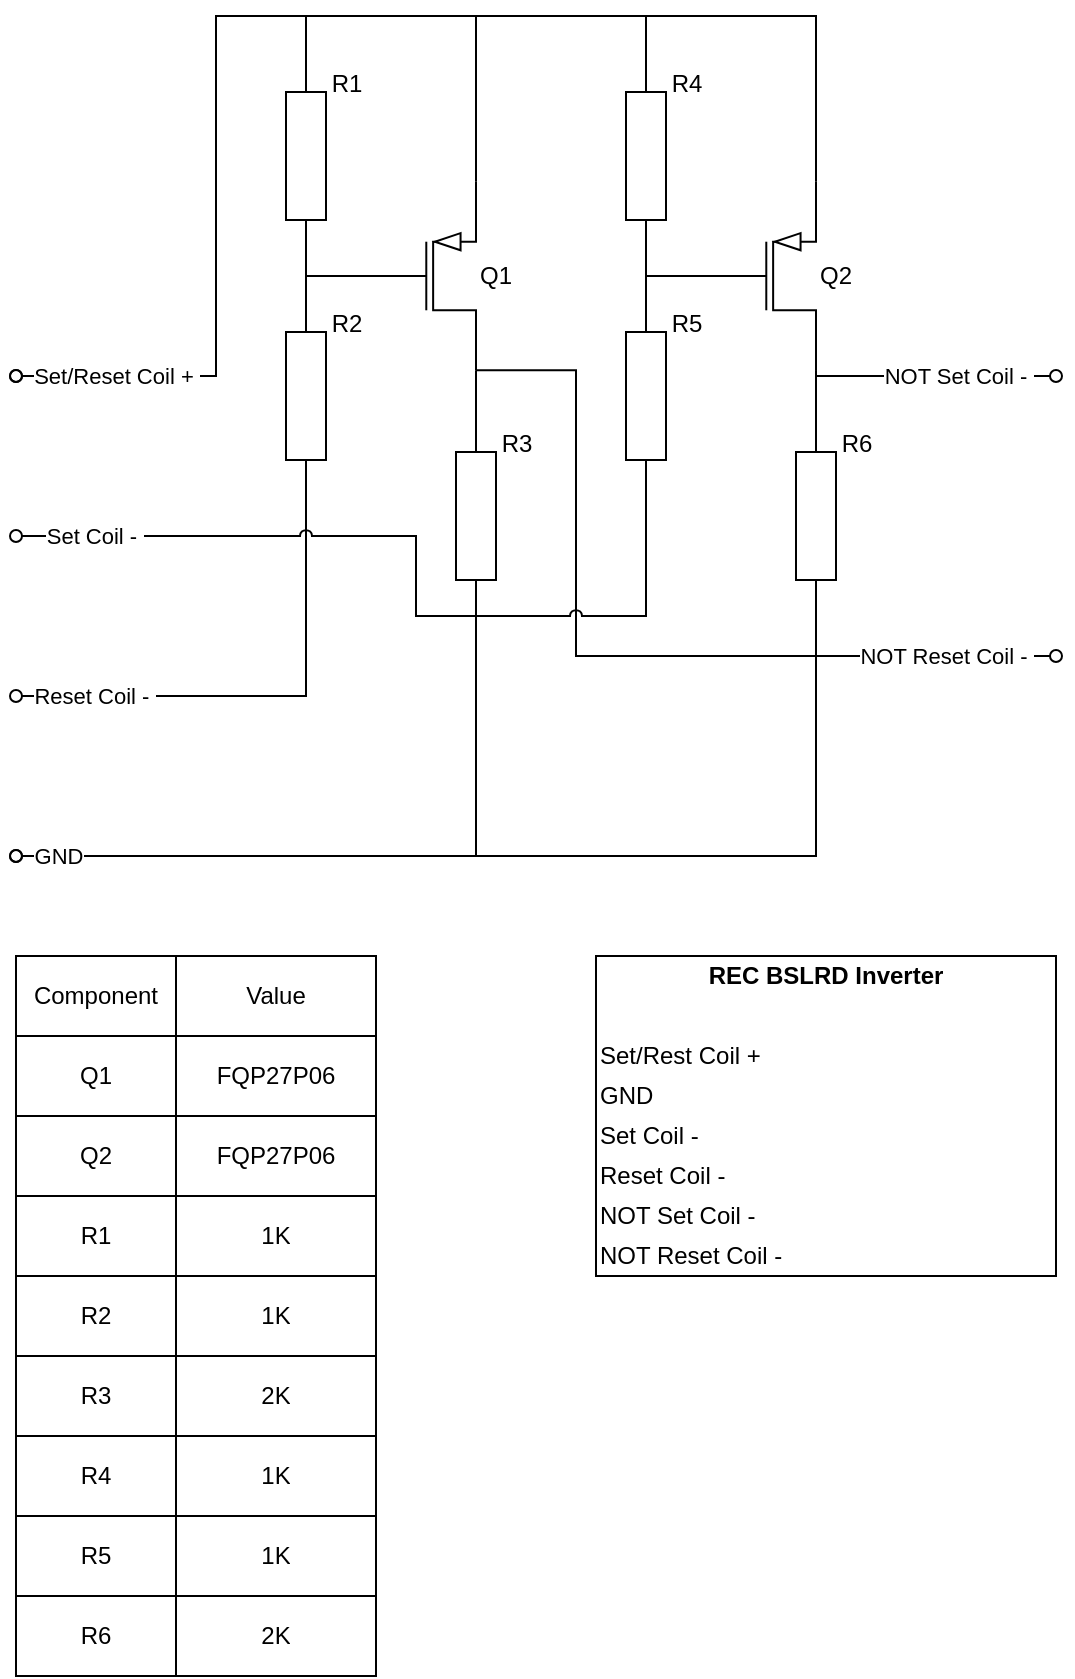 <mxfile version="13.4.5" type="device"><diagram id="pThJz1jxNFLcRq_0IUeF" name="Page-1"><mxGraphModel dx="1678" dy="1104" grid="1" gridSize="10" guides="1" tooltips="1" connect="1" arrows="1" fold="1" page="1" pageScale="1" pageWidth="850" pageHeight="1100" math="0" shadow="0"><root><mxCell id="0"/><mxCell id="1" parent="0"/><mxCell id="uLGDTPrFxgLiwaCP_mzo-57" value="" style="shape=table;html=1;whiteSpace=wrap;startSize=0;container=1;collapsible=0;childLayout=tableLayout;" vertex="1" parent="1"><mxGeometry x="280" y="630" width="180" height="360" as="geometry"/></mxCell><mxCell id="uLGDTPrFxgLiwaCP_mzo-82" value="" style="shape=partialRectangle;html=1;whiteSpace=wrap;collapsible=0;dropTarget=0;pointerEvents=0;fillColor=none;top=0;left=0;bottom=0;right=0;points=[[0,0.5],[1,0.5]];portConstraint=eastwest;" vertex="1" parent="uLGDTPrFxgLiwaCP_mzo-57"><mxGeometry width="180" height="40" as="geometry"/></mxCell><mxCell id="uLGDTPrFxgLiwaCP_mzo-83" value="Component" style="shape=partialRectangle;html=1;whiteSpace=wrap;connectable=0;overflow=hidden;fillColor=none;top=0;left=0;bottom=0;right=0;" vertex="1" parent="uLGDTPrFxgLiwaCP_mzo-82"><mxGeometry width="80" height="40" as="geometry"/></mxCell><mxCell id="uLGDTPrFxgLiwaCP_mzo-84" value="Value" style="shape=partialRectangle;html=1;whiteSpace=wrap;connectable=0;overflow=hidden;fillColor=none;top=0;left=0;bottom=0;right=0;" vertex="1" parent="uLGDTPrFxgLiwaCP_mzo-82"><mxGeometry x="80" width="100" height="40" as="geometry"/></mxCell><mxCell id="uLGDTPrFxgLiwaCP_mzo-58" value="" style="shape=partialRectangle;html=1;whiteSpace=wrap;collapsible=0;dropTarget=0;pointerEvents=0;fillColor=none;top=0;left=0;bottom=0;right=0;points=[[0,0.5],[1,0.5]];portConstraint=eastwest;" vertex="1" parent="uLGDTPrFxgLiwaCP_mzo-57"><mxGeometry y="40" width="180" height="40" as="geometry"/></mxCell><mxCell id="uLGDTPrFxgLiwaCP_mzo-59" value="Q1" style="shape=partialRectangle;html=1;whiteSpace=wrap;connectable=0;overflow=hidden;fillColor=none;top=0;left=0;bottom=0;right=0;" vertex="1" parent="uLGDTPrFxgLiwaCP_mzo-58"><mxGeometry width="80" height="40" as="geometry"/></mxCell><UserObject label="FQP27P06" link="https://cdn-shop.adafruit.com/datasheets/1794datasheet.pdf" id="uLGDTPrFxgLiwaCP_mzo-60"><mxCell style="shape=partialRectangle;html=1;whiteSpace=wrap;connectable=0;overflow=hidden;fillColor=none;top=0;left=0;bottom=0;right=0;" vertex="1" parent="uLGDTPrFxgLiwaCP_mzo-58"><mxGeometry x="80" width="100" height="40" as="geometry"/></mxCell></UserObject><mxCell id="uLGDTPrFxgLiwaCP_mzo-61" value="" style="shape=partialRectangle;html=1;whiteSpace=wrap;collapsible=0;dropTarget=0;pointerEvents=0;fillColor=none;top=0;left=0;bottom=0;right=0;points=[[0,0.5],[1,0.5]];portConstraint=eastwest;" vertex="1" parent="uLGDTPrFxgLiwaCP_mzo-57"><mxGeometry y="80" width="180" height="40" as="geometry"/></mxCell><mxCell id="uLGDTPrFxgLiwaCP_mzo-62" value="Q2" style="shape=partialRectangle;html=1;whiteSpace=wrap;connectable=0;overflow=hidden;fillColor=none;top=0;left=0;bottom=0;right=0;" vertex="1" parent="uLGDTPrFxgLiwaCP_mzo-61"><mxGeometry width="80" height="40" as="geometry"/></mxCell><UserObject label="FQP27P06" link="https://cdn-shop.adafruit.com/datasheets/1794datasheet.pdf" id="uLGDTPrFxgLiwaCP_mzo-63"><mxCell style="shape=partialRectangle;html=1;whiteSpace=wrap;connectable=0;overflow=hidden;fillColor=none;top=0;left=0;bottom=0;right=0;" vertex="1" parent="uLGDTPrFxgLiwaCP_mzo-61"><mxGeometry x="80" width="100" height="40" as="geometry"/></mxCell></UserObject><mxCell id="uLGDTPrFxgLiwaCP_mzo-64" value="" style="shape=partialRectangle;html=1;whiteSpace=wrap;collapsible=0;dropTarget=0;pointerEvents=0;fillColor=none;top=0;left=0;bottom=0;right=0;points=[[0,0.5],[1,0.5]];portConstraint=eastwest;" vertex="1" parent="uLGDTPrFxgLiwaCP_mzo-57"><mxGeometry y="120" width="180" height="40" as="geometry"/></mxCell><mxCell id="uLGDTPrFxgLiwaCP_mzo-65" value="R1" style="shape=partialRectangle;html=1;whiteSpace=wrap;connectable=0;overflow=hidden;fillColor=none;top=0;left=0;bottom=0;right=0;" vertex="1" parent="uLGDTPrFxgLiwaCP_mzo-64"><mxGeometry width="80" height="40" as="geometry"/></mxCell><mxCell id="uLGDTPrFxgLiwaCP_mzo-66" value="1K" style="shape=partialRectangle;html=1;whiteSpace=wrap;connectable=0;overflow=hidden;fillColor=none;top=0;left=0;bottom=0;right=0;" vertex="1" parent="uLGDTPrFxgLiwaCP_mzo-64"><mxGeometry x="80" width="100" height="40" as="geometry"/></mxCell><mxCell id="uLGDTPrFxgLiwaCP_mzo-67" value="" style="shape=partialRectangle;html=1;whiteSpace=wrap;collapsible=0;dropTarget=0;pointerEvents=0;fillColor=none;top=0;left=0;bottom=0;right=0;points=[[0,0.5],[1,0.5]];portConstraint=eastwest;" vertex="1" parent="uLGDTPrFxgLiwaCP_mzo-57"><mxGeometry y="160" width="180" height="40" as="geometry"/></mxCell><mxCell id="uLGDTPrFxgLiwaCP_mzo-68" value="R2" style="shape=partialRectangle;html=1;whiteSpace=wrap;connectable=0;overflow=hidden;fillColor=none;top=0;left=0;bottom=0;right=0;" vertex="1" parent="uLGDTPrFxgLiwaCP_mzo-67"><mxGeometry width="80" height="40" as="geometry"/></mxCell><mxCell id="uLGDTPrFxgLiwaCP_mzo-69" value="1K" style="shape=partialRectangle;html=1;whiteSpace=wrap;connectable=0;overflow=hidden;fillColor=none;top=0;left=0;bottom=0;right=0;" vertex="1" parent="uLGDTPrFxgLiwaCP_mzo-67"><mxGeometry x="80" width="100" height="40" as="geometry"/></mxCell><mxCell id="uLGDTPrFxgLiwaCP_mzo-70" value="" style="shape=partialRectangle;html=1;whiteSpace=wrap;collapsible=0;dropTarget=0;pointerEvents=0;fillColor=none;top=0;left=0;bottom=0;right=0;points=[[0,0.5],[1,0.5]];portConstraint=eastwest;" vertex="1" parent="uLGDTPrFxgLiwaCP_mzo-57"><mxGeometry y="200" width="180" height="40" as="geometry"/></mxCell><mxCell id="uLGDTPrFxgLiwaCP_mzo-71" value="R3" style="shape=partialRectangle;html=1;whiteSpace=wrap;connectable=0;overflow=hidden;fillColor=none;top=0;left=0;bottom=0;right=0;" vertex="1" parent="uLGDTPrFxgLiwaCP_mzo-70"><mxGeometry width="80" height="40" as="geometry"/></mxCell><mxCell id="uLGDTPrFxgLiwaCP_mzo-72" value="2K" style="shape=partialRectangle;html=1;whiteSpace=wrap;connectable=0;overflow=hidden;fillColor=none;top=0;left=0;bottom=0;right=0;" vertex="1" parent="uLGDTPrFxgLiwaCP_mzo-70"><mxGeometry x="80" width="100" height="40" as="geometry"/></mxCell><mxCell id="uLGDTPrFxgLiwaCP_mzo-73" value="" style="shape=partialRectangle;html=1;whiteSpace=wrap;collapsible=0;dropTarget=0;pointerEvents=0;fillColor=none;top=0;left=0;bottom=0;right=0;points=[[0,0.5],[1,0.5]];portConstraint=eastwest;" vertex="1" parent="uLGDTPrFxgLiwaCP_mzo-57"><mxGeometry y="240" width="180" height="40" as="geometry"/></mxCell><mxCell id="uLGDTPrFxgLiwaCP_mzo-74" value="R4" style="shape=partialRectangle;html=1;whiteSpace=wrap;connectable=0;overflow=hidden;fillColor=none;top=0;left=0;bottom=0;right=0;" vertex="1" parent="uLGDTPrFxgLiwaCP_mzo-73"><mxGeometry width="80" height="40" as="geometry"/></mxCell><mxCell id="uLGDTPrFxgLiwaCP_mzo-75" value="1K" style="shape=partialRectangle;html=1;whiteSpace=wrap;connectable=0;overflow=hidden;fillColor=none;top=0;left=0;bottom=0;right=0;" vertex="1" parent="uLGDTPrFxgLiwaCP_mzo-73"><mxGeometry x="80" width="100" height="40" as="geometry"/></mxCell><mxCell id="uLGDTPrFxgLiwaCP_mzo-76" value="" style="shape=partialRectangle;html=1;whiteSpace=wrap;collapsible=0;dropTarget=0;pointerEvents=0;fillColor=none;top=0;left=0;bottom=0;right=0;points=[[0,0.5],[1,0.5]];portConstraint=eastwest;" vertex="1" parent="uLGDTPrFxgLiwaCP_mzo-57"><mxGeometry y="280" width="180" height="40" as="geometry"/></mxCell><mxCell id="uLGDTPrFxgLiwaCP_mzo-77" value="R5" style="shape=partialRectangle;html=1;whiteSpace=wrap;connectable=0;overflow=hidden;fillColor=none;top=0;left=0;bottom=0;right=0;" vertex="1" parent="uLGDTPrFxgLiwaCP_mzo-76"><mxGeometry width="80" height="40" as="geometry"/></mxCell><mxCell id="uLGDTPrFxgLiwaCP_mzo-78" value="1K" style="shape=partialRectangle;html=1;whiteSpace=wrap;connectable=0;overflow=hidden;fillColor=none;top=0;left=0;bottom=0;right=0;" vertex="1" parent="uLGDTPrFxgLiwaCP_mzo-76"><mxGeometry x="80" width="100" height="40" as="geometry"/></mxCell><mxCell id="uLGDTPrFxgLiwaCP_mzo-79" value="" style="shape=partialRectangle;html=1;whiteSpace=wrap;collapsible=0;dropTarget=0;pointerEvents=0;fillColor=none;top=0;left=0;bottom=0;right=0;points=[[0,0.5],[1,0.5]];portConstraint=eastwest;" vertex="1" parent="uLGDTPrFxgLiwaCP_mzo-57"><mxGeometry y="320" width="180" height="40" as="geometry"/></mxCell><mxCell id="uLGDTPrFxgLiwaCP_mzo-80" value="R6" style="shape=partialRectangle;html=1;whiteSpace=wrap;connectable=0;overflow=hidden;fillColor=none;top=0;left=0;bottom=0;right=0;" vertex="1" parent="uLGDTPrFxgLiwaCP_mzo-79"><mxGeometry width="80" height="40" as="geometry"/></mxCell><mxCell id="uLGDTPrFxgLiwaCP_mzo-81" value="2K" style="shape=partialRectangle;html=1;whiteSpace=wrap;connectable=0;overflow=hidden;fillColor=none;top=0;left=0;bottom=0;right=0;" vertex="1" parent="uLGDTPrFxgLiwaCP_mzo-79"><mxGeometry x="80" width="100" height="40" as="geometry"/></mxCell><mxCell id="uLGDTPrFxgLiwaCP_mzo-99" value="" style="group" vertex="1" connectable="0" parent="1"><mxGeometry x="280" y="160" width="410" height="420" as="geometry"/></mxCell><mxCell id="uLGDTPrFxgLiwaCP_mzo-37" style="edgeStyle=orthogonalEdgeStyle;rounded=0;jumpStyle=arc;orthogonalLoop=1;jettySize=auto;html=1;exitX=1;exitY=1;exitDx=0;exitDy=0;exitPerimeter=0;endArrow=oval;endFill=0;fontColor=#000000;" edge="1" parent="uLGDTPrFxgLiwaCP_mzo-99" source="uLGDTPrFxgLiwaCP_mzo-13"><mxGeometry relative="1" as="geometry"><mxPoint x="520" y="320" as="targetPoint"/><Array as="points"><mxPoint x="280" y="177"/><mxPoint x="280" y="320"/></Array></mxGeometry></mxCell><mxCell id="uLGDTPrFxgLiwaCP_mzo-43" value="NOT Reset Coil -&amp;nbsp;" style="edgeLabel;html=1;align=center;verticalAlign=middle;resizable=0;points=[];fontColor=#000000;" vertex="1" connectable="0" parent="uLGDTPrFxgLiwaCP_mzo-37"><mxGeometry x="0.714" y="5" relative="1" as="geometry"><mxPoint x="6.95" y="5.01" as="offset"/></mxGeometry></mxCell><mxCell id="uLGDTPrFxgLiwaCP_mzo-13" value="Q1" style="verticalLabelPosition=middle;shadow=0;dashed=0;align=left;html=1;verticalAlign=middle;shape=mxgraph.electrical.transistors.pmos;pointerEvents=1;labelPosition=right;" vertex="1" parent="uLGDTPrFxgLiwaCP_mzo-99"><mxGeometry x="170" y="80" width="60" height="100" as="geometry"/></mxCell><mxCell id="uLGDTPrFxgLiwaCP_mzo-20" style="edgeStyle=orthogonalEdgeStyle;rounded=0;orthogonalLoop=1;jettySize=auto;html=1;entryX=0;entryY=0.5;entryDx=0;entryDy=0;entryPerimeter=0;endArrow=none;endFill=0;" edge="1" parent="uLGDTPrFxgLiwaCP_mzo-99" source="uLGDTPrFxgLiwaCP_mzo-14" target="uLGDTPrFxgLiwaCP_mzo-13"><mxGeometry relative="1" as="geometry"><Array as="points"><mxPoint x="145" y="130"/></Array></mxGeometry></mxCell><mxCell id="uLGDTPrFxgLiwaCP_mzo-23" style="edgeStyle=orthogonalEdgeStyle;rounded=0;orthogonalLoop=1;jettySize=auto;html=1;endArrow=oval;endFill=0;exitX=0;exitY=0.5;exitDx=0;exitDy=0;exitPerimeter=0;" edge="1" parent="uLGDTPrFxgLiwaCP_mzo-99" source="uLGDTPrFxgLiwaCP_mzo-14"><mxGeometry relative="1" as="geometry"><mxPoint y="180.0" as="targetPoint"/><mxPoint x="120" y="50" as="sourcePoint"/><Array as="points"><mxPoint x="145"/><mxPoint x="100"/><mxPoint x="100" y="180"/></Array></mxGeometry></mxCell><mxCell id="uLGDTPrFxgLiwaCP_mzo-14" value="R1" style="pointerEvents=1;verticalLabelPosition=bottom;shadow=0;dashed=0;align=center;html=1;verticalAlign=top;shape=mxgraph.electrical.resistors.resistor_1;rotation=90;labelPosition=center;horizontal=0;textDirection=ltr;" vertex="1" parent="uLGDTPrFxgLiwaCP_mzo-99"><mxGeometry x="95" y="60" width="100" height="20" as="geometry"/></mxCell><mxCell id="uLGDTPrFxgLiwaCP_mzo-17" style="edgeStyle=orthogonalEdgeStyle;rounded=0;orthogonalLoop=1;jettySize=auto;html=1;exitX=1;exitY=0;exitDx=0;exitDy=0;exitPerimeter=0;entryX=0;entryY=0.5;entryDx=0;entryDy=0;entryPerimeter=0;endArrow=none;endFill=0;" edge="1" parent="uLGDTPrFxgLiwaCP_mzo-99" source="uLGDTPrFxgLiwaCP_mzo-13" target="uLGDTPrFxgLiwaCP_mzo-14"><mxGeometry relative="1" as="geometry"/></mxCell><mxCell id="uLGDTPrFxgLiwaCP_mzo-19" style="edgeStyle=orthogonalEdgeStyle;rounded=0;orthogonalLoop=1;jettySize=auto;html=1;exitX=0;exitY=0.5;exitDx=0;exitDy=0;exitPerimeter=0;entryX=0;entryY=0.5;entryDx=0;entryDy=0;entryPerimeter=0;endArrow=none;endFill=0;" edge="1" parent="uLGDTPrFxgLiwaCP_mzo-99" source="uLGDTPrFxgLiwaCP_mzo-15" target="uLGDTPrFxgLiwaCP_mzo-13"><mxGeometry relative="1" as="geometry"><Array as="points"><mxPoint x="145" y="130"/></Array></mxGeometry></mxCell><mxCell id="uLGDTPrFxgLiwaCP_mzo-22" style="edgeStyle=orthogonalEdgeStyle;rounded=0;orthogonalLoop=1;jettySize=auto;html=1;exitX=1;exitY=0.5;exitDx=0;exitDy=0;exitPerimeter=0;endArrow=oval;endFill=0;" edge="1" parent="uLGDTPrFxgLiwaCP_mzo-99" source="uLGDTPrFxgLiwaCP_mzo-15"><mxGeometry relative="1" as="geometry"><mxPoint y="340" as="targetPoint"/><Array as="points"><mxPoint x="145" y="340"/></Array></mxGeometry></mxCell><mxCell id="uLGDTPrFxgLiwaCP_mzo-40" value="Reset Coil -&amp;nbsp;" style="edgeLabel;html=1;align=center;verticalAlign=middle;resizable=0;points=[];fontColor=#000000;" vertex="1" connectable="0" parent="uLGDTPrFxgLiwaCP_mzo-22"><mxGeometry x="0.678" relative="1" as="geometry"><mxPoint x="-0.52" y="0.01" as="offset"/></mxGeometry></mxCell><mxCell id="uLGDTPrFxgLiwaCP_mzo-15" value="R2" style="pointerEvents=1;verticalLabelPosition=bottom;shadow=0;dashed=0;align=center;html=1;verticalAlign=top;shape=mxgraph.electrical.resistors.resistor_1;rotation=90;horizontal=0;" vertex="1" parent="uLGDTPrFxgLiwaCP_mzo-99"><mxGeometry x="95" y="180" width="100" height="20" as="geometry"/></mxCell><mxCell id="uLGDTPrFxgLiwaCP_mzo-18" style="edgeStyle=orthogonalEdgeStyle;rounded=0;orthogonalLoop=1;jettySize=auto;html=1;entryX=1;entryY=1;entryDx=0;entryDy=0;entryPerimeter=0;endArrow=none;endFill=0;exitX=0;exitY=0.5;exitDx=0;exitDy=0;exitPerimeter=0;" edge="1" parent="uLGDTPrFxgLiwaCP_mzo-99" source="uLGDTPrFxgLiwaCP_mzo-16" target="uLGDTPrFxgLiwaCP_mzo-13"><mxGeometry relative="1" as="geometry"><mxPoint x="280" y="140" as="sourcePoint"/></mxGeometry></mxCell><mxCell id="uLGDTPrFxgLiwaCP_mzo-21" style="edgeStyle=orthogonalEdgeStyle;rounded=0;orthogonalLoop=1;jettySize=auto;html=1;exitX=1;exitY=0.5;exitDx=0;exitDy=0;exitPerimeter=0;endArrow=oval;endFill=0;" edge="1" parent="uLGDTPrFxgLiwaCP_mzo-99" source="uLGDTPrFxgLiwaCP_mzo-16"><mxGeometry relative="1" as="geometry"><mxPoint y="420" as="targetPoint"/><Array as="points"><mxPoint x="230" y="420"/></Array></mxGeometry></mxCell><mxCell id="uLGDTPrFxgLiwaCP_mzo-16" value="R3" style="pointerEvents=1;verticalLabelPosition=bottom;shadow=0;dashed=0;align=center;html=1;verticalAlign=top;shape=mxgraph.electrical.resistors.resistor_1;rotation=90;horizontal=0;" vertex="1" parent="uLGDTPrFxgLiwaCP_mzo-99"><mxGeometry x="180" y="240" width="100" height="20" as="geometry"/></mxCell><mxCell id="uLGDTPrFxgLiwaCP_mzo-36" style="edgeStyle=orthogonalEdgeStyle;rounded=0;jumpStyle=arc;orthogonalLoop=1;jettySize=auto;html=1;exitX=1;exitY=1;exitDx=0;exitDy=0;exitPerimeter=0;endArrow=oval;endFill=0;fontColor=#000000;" edge="1" parent="uLGDTPrFxgLiwaCP_mzo-99" source="uLGDTPrFxgLiwaCP_mzo-26"><mxGeometry relative="1" as="geometry"><mxPoint x="520" y="180" as="targetPoint"/><Array as="points"><mxPoint x="400" y="180"/></Array></mxGeometry></mxCell><mxCell id="uLGDTPrFxgLiwaCP_mzo-42" value="NOT Set Coil -&amp;nbsp;" style="edgeLabel;html=1;align=center;verticalAlign=middle;resizable=0;points=[];fontColor=#000000;" vertex="1" connectable="0" parent="uLGDTPrFxgLiwaCP_mzo-36"><mxGeometry x="0.343" y="-2" relative="1" as="geometry"><mxPoint x="-8.52" y="-2" as="offset"/></mxGeometry></mxCell><mxCell id="uLGDTPrFxgLiwaCP_mzo-26" value="Q2" style="verticalLabelPosition=middle;shadow=0;dashed=0;align=left;html=1;verticalAlign=middle;shape=mxgraph.electrical.transistors.pmos;pointerEvents=1;labelPosition=right;" vertex="1" parent="uLGDTPrFxgLiwaCP_mzo-99"><mxGeometry x="340" y="80" width="60" height="100" as="geometry"/></mxCell><mxCell id="uLGDTPrFxgLiwaCP_mzo-27" style="edgeStyle=orthogonalEdgeStyle;rounded=0;orthogonalLoop=1;jettySize=auto;html=1;entryX=0;entryY=0.5;entryDx=0;entryDy=0;entryPerimeter=0;endArrow=none;endFill=0;" edge="1" parent="uLGDTPrFxgLiwaCP_mzo-99" source="uLGDTPrFxgLiwaCP_mzo-28" target="uLGDTPrFxgLiwaCP_mzo-26"><mxGeometry relative="1" as="geometry"><Array as="points"><mxPoint x="315" y="130"/></Array></mxGeometry></mxCell><mxCell id="uLGDTPrFxgLiwaCP_mzo-35" style="edgeStyle=orthogonalEdgeStyle;rounded=0;jumpStyle=arc;orthogonalLoop=1;jettySize=auto;html=1;exitX=0;exitY=0.5;exitDx=0;exitDy=0;exitPerimeter=0;endArrow=oval;endFill=0;fontColor=#000000;" edge="1" parent="uLGDTPrFxgLiwaCP_mzo-99" source="uLGDTPrFxgLiwaCP_mzo-28"><mxGeometry relative="1" as="geometry"><mxPoint y="180" as="targetPoint"/><Array as="points"><mxPoint x="315"/><mxPoint x="100"/><mxPoint x="100" y="180"/></Array></mxGeometry></mxCell><mxCell id="uLGDTPrFxgLiwaCP_mzo-41" value="Set/Reset Coil +&amp;nbsp;" style="edgeLabel;html=1;align=center;verticalAlign=middle;resizable=0;points=[];fontColor=#000000;" vertex="1" connectable="0" parent="uLGDTPrFxgLiwaCP_mzo-35"><mxGeometry x="0.878" y="1" relative="1" as="geometry"><mxPoint x="18.41" y="-0.99" as="offset"/></mxGeometry></mxCell><mxCell id="uLGDTPrFxgLiwaCP_mzo-28" value="R4" style="pointerEvents=1;verticalLabelPosition=bottom;shadow=0;dashed=0;align=center;html=1;verticalAlign=top;shape=mxgraph.electrical.resistors.resistor_1;rotation=90;labelPosition=center;horizontal=0;textDirection=ltr;" vertex="1" parent="uLGDTPrFxgLiwaCP_mzo-99"><mxGeometry x="265" y="60" width="100" height="20" as="geometry"/></mxCell><mxCell id="uLGDTPrFxgLiwaCP_mzo-25" style="edgeStyle=orthogonalEdgeStyle;rounded=0;orthogonalLoop=1;jettySize=auto;html=1;exitX=1;exitY=0;exitDx=0;exitDy=0;exitPerimeter=0;entryX=0;entryY=0.5;entryDx=0;entryDy=0;entryPerimeter=0;endArrow=none;endFill=0;" edge="1" parent="uLGDTPrFxgLiwaCP_mzo-99" source="uLGDTPrFxgLiwaCP_mzo-26" target="uLGDTPrFxgLiwaCP_mzo-28"><mxGeometry relative="1" as="geometry"/></mxCell><mxCell id="uLGDTPrFxgLiwaCP_mzo-29" style="edgeStyle=orthogonalEdgeStyle;rounded=0;orthogonalLoop=1;jettySize=auto;html=1;exitX=0;exitY=0.5;exitDx=0;exitDy=0;exitPerimeter=0;entryX=0;entryY=0.5;entryDx=0;entryDy=0;entryPerimeter=0;endArrow=none;endFill=0;" edge="1" parent="uLGDTPrFxgLiwaCP_mzo-99" source="uLGDTPrFxgLiwaCP_mzo-30" target="uLGDTPrFxgLiwaCP_mzo-26"><mxGeometry relative="1" as="geometry"><Array as="points"><mxPoint x="315" y="130"/></Array></mxGeometry></mxCell><mxCell id="uLGDTPrFxgLiwaCP_mzo-34" style="edgeStyle=orthogonalEdgeStyle;rounded=0;orthogonalLoop=1;jettySize=auto;html=1;exitX=1;exitY=0.5;exitDx=0;exitDy=0;exitPerimeter=0;endArrow=oval;endFill=0;fontColor=#000000;jumpStyle=arc;" edge="1" parent="uLGDTPrFxgLiwaCP_mzo-99" source="uLGDTPrFxgLiwaCP_mzo-30"><mxGeometry relative="1" as="geometry"><mxPoint y="260" as="targetPoint"/><Array as="points"><mxPoint x="315" y="300"/><mxPoint x="200" y="300"/><mxPoint x="200" y="260"/></Array></mxGeometry></mxCell><mxCell id="uLGDTPrFxgLiwaCP_mzo-39" value="Set Coil -&amp;nbsp;" style="edgeLabel;html=1;align=center;verticalAlign=middle;resizable=0;points=[];fontColor=#000000;" vertex="1" connectable="0" parent="uLGDTPrFxgLiwaCP_mzo-34"><mxGeometry x="0.902" relative="1" as="geometry"><mxPoint x="18.31" as="offset"/></mxGeometry></mxCell><mxCell id="uLGDTPrFxgLiwaCP_mzo-30" value="R5" style="pointerEvents=1;verticalLabelPosition=bottom;shadow=0;dashed=0;align=center;html=1;verticalAlign=top;shape=mxgraph.electrical.resistors.resistor_1;rotation=90;horizontal=0;" vertex="1" parent="uLGDTPrFxgLiwaCP_mzo-99"><mxGeometry x="265" y="180" width="100" height="20" as="geometry"/></mxCell><mxCell id="uLGDTPrFxgLiwaCP_mzo-31" style="edgeStyle=orthogonalEdgeStyle;rounded=0;orthogonalLoop=1;jettySize=auto;html=1;entryX=1;entryY=1;entryDx=0;entryDy=0;entryPerimeter=0;endArrow=none;endFill=0;exitX=0;exitY=0.5;exitDx=0;exitDy=0;exitPerimeter=0;" edge="1" parent="uLGDTPrFxgLiwaCP_mzo-99" source="uLGDTPrFxgLiwaCP_mzo-32" target="uLGDTPrFxgLiwaCP_mzo-26"><mxGeometry relative="1" as="geometry"><mxPoint x="450" y="140" as="sourcePoint"/></mxGeometry></mxCell><mxCell id="uLGDTPrFxgLiwaCP_mzo-33" style="edgeStyle=orthogonalEdgeStyle;rounded=0;orthogonalLoop=1;jettySize=auto;html=1;exitX=1;exitY=0.5;exitDx=0;exitDy=0;exitPerimeter=0;endArrow=oval;endFill=0;fontColor=#000000;" edge="1" parent="uLGDTPrFxgLiwaCP_mzo-99" source="uLGDTPrFxgLiwaCP_mzo-32"><mxGeometry relative="1" as="geometry"><mxPoint y="420.0" as="targetPoint"/><Array as="points"><mxPoint x="400" y="420"/></Array></mxGeometry></mxCell><mxCell id="uLGDTPrFxgLiwaCP_mzo-38" value="GND" style="edgeLabel;html=1;align=center;verticalAlign=middle;resizable=0;points=[];fontColor=#000000;" vertex="1" connectable="0" parent="uLGDTPrFxgLiwaCP_mzo-33"><mxGeometry x="0.846" relative="1" as="geometry"><mxPoint x="-19.07" as="offset"/></mxGeometry></mxCell><mxCell id="uLGDTPrFxgLiwaCP_mzo-32" value="R6" style="pointerEvents=1;verticalLabelPosition=bottom;shadow=0;dashed=0;align=center;html=1;verticalAlign=top;shape=mxgraph.electrical.resistors.resistor_1;rotation=90;horizontal=0;" vertex="1" parent="uLGDTPrFxgLiwaCP_mzo-99"><mxGeometry x="350" y="240" width="100" height="20" as="geometry"/></mxCell><mxCell id="uLGDTPrFxgLiwaCP_mzo-131" value="" style="group" vertex="1" connectable="0" parent="1"><mxGeometry x="570" y="630" width="230" height="160" as="geometry"/></mxCell><mxCell id="uLGDTPrFxgLiwaCP_mzo-97" value="" style="group" vertex="1" connectable="0" parent="uLGDTPrFxgLiwaCP_mzo-131"><mxGeometry width="230" height="160" as="geometry"/></mxCell><mxCell id="uLGDTPrFxgLiwaCP_mzo-86" value="" style="group;fontColor=#000000;" vertex="1" connectable="0" parent="uLGDTPrFxgLiwaCP_mzo-97"><mxGeometry width="230" height="160" as="geometry"/></mxCell><mxCell id="uLGDTPrFxgLiwaCP_mzo-87" value="" style="group" vertex="1" connectable="0" parent="uLGDTPrFxgLiwaCP_mzo-86"><mxGeometry width="230" height="160" as="geometry"/></mxCell><mxCell id="uLGDTPrFxgLiwaCP_mzo-88" value="" style="group" vertex="1" connectable="0" parent="uLGDTPrFxgLiwaCP_mzo-87"><mxGeometry width="230" height="160" as="geometry"/></mxCell><mxCell id="uLGDTPrFxgLiwaCP_mzo-89" value="" style="rounded=0;whiteSpace=wrap;html=1;" vertex="1" parent="uLGDTPrFxgLiwaCP_mzo-88"><mxGeometry width="230" height="160" as="geometry"/></mxCell><mxCell id="uLGDTPrFxgLiwaCP_mzo-90" value="NOT Reset Coil -" style="text;html=1;strokeColor=none;fillColor=none;align=left;verticalAlign=middle;whiteSpace=wrap;rounded=0;" vertex="1" parent="uLGDTPrFxgLiwaCP_mzo-88"><mxGeometry y="140" width="200" height="20" as="geometry"/></mxCell><mxCell id="uLGDTPrFxgLiwaCP_mzo-91" value="Set/Rest Coil +" style="text;html=1;strokeColor=none;fillColor=none;align=left;verticalAlign=middle;whiteSpace=wrap;rounded=0;" vertex="1" parent="uLGDTPrFxgLiwaCP_mzo-88"><mxGeometry y="40" width="200" height="20" as="geometry"/></mxCell><mxCell id="uLGDTPrFxgLiwaCP_mzo-92" value="NOT Set Coil -" style="text;html=1;strokeColor=none;fillColor=none;align=left;verticalAlign=middle;whiteSpace=wrap;rounded=0;" vertex="1" parent="uLGDTPrFxgLiwaCP_mzo-88"><mxGeometry y="120" width="200" height="20" as="geometry"/></mxCell><mxCell id="uLGDTPrFxgLiwaCP_mzo-93" value="GND" style="text;html=1;strokeColor=none;fillColor=none;align=left;verticalAlign=middle;whiteSpace=wrap;rounded=0;" vertex="1" parent="uLGDTPrFxgLiwaCP_mzo-88"><mxGeometry y="60" width="200" height="20" as="geometry"/></mxCell><mxCell id="uLGDTPrFxgLiwaCP_mzo-94" value="Reset Coil -" style="text;html=1;strokeColor=none;fillColor=none;align=left;verticalAlign=middle;whiteSpace=wrap;rounded=0;" vertex="1" parent="uLGDTPrFxgLiwaCP_mzo-88"><mxGeometry y="100" width="200" height="20" as="geometry"/></mxCell><mxCell id="uLGDTPrFxgLiwaCP_mzo-95" value="Set Coil -" style="text;html=1;strokeColor=none;fillColor=none;align=left;verticalAlign=middle;whiteSpace=wrap;rounded=0;" vertex="1" parent="uLGDTPrFxgLiwaCP_mzo-88"><mxGeometry y="80" width="200" height="20" as="geometry"/></mxCell><mxCell id="uLGDTPrFxgLiwaCP_mzo-96" value="&lt;b&gt;REC BSLRD Inverter&lt;/b&gt;" style="text;html=1;strokeColor=none;fillColor=none;align=center;verticalAlign=middle;whiteSpace=wrap;rounded=0;" vertex="1" parent="uLGDTPrFxgLiwaCP_mzo-88"><mxGeometry width="230" height="20" as="geometry"/></mxCell></root></mxGraphModel></diagram></mxfile>